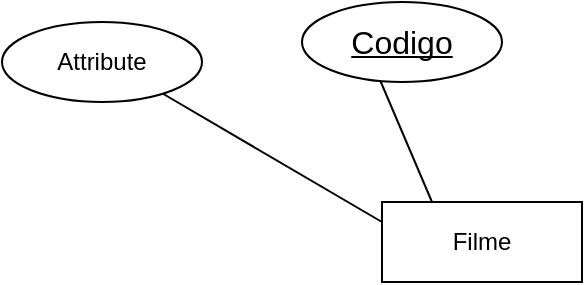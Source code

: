 <mxfile version="28.2.5">
  <diagram name="Página-1" id="I2dQohfjC5Hd8kVMXi4x">
    <mxGraphModel dx="1426" dy="785" grid="1" gridSize="10" guides="1" tooltips="1" connect="1" arrows="1" fold="1" page="1" pageScale="1" pageWidth="1654" pageHeight="2336" math="0" shadow="0">
      <root>
        <mxCell id="0" />
        <mxCell id="1" parent="0" />
        <mxCell id="1FPxHmWZ5ht5fRr-nW28-1" value="Filme" style="whiteSpace=wrap;html=1;align=center;" vertex="1" parent="1">
          <mxGeometry x="320" y="290" width="100" height="40" as="geometry" />
        </mxCell>
        <mxCell id="1FPxHmWZ5ht5fRr-nW28-2" value="" style="endArrow=none;html=1;rounded=0;entryX=0.39;entryY=0.975;entryDx=0;entryDy=0;entryPerimeter=0;exitX=0.25;exitY=0;exitDx=0;exitDy=0;" edge="1" parent="1" source="1FPxHmWZ5ht5fRr-nW28-1" target="1FPxHmWZ5ht5fRr-nW28-3">
          <mxGeometry relative="1" as="geometry">
            <mxPoint x="360" y="290" as="sourcePoint" />
            <mxPoint x="370" y="230" as="targetPoint" />
          </mxGeometry>
        </mxCell>
        <mxCell id="1FPxHmWZ5ht5fRr-nW28-3" value="&lt;span id=&quot;docs-internal-guid-ebaa7406-7fff-df21-6a28-34f55d43d8de&quot;&gt;&lt;span style=&quot;font-size: 12pt; font-family: Calibri, sans-serif; background-color: transparent; font-variant-numeric: normal; font-variant-east-asian: normal; font-variant-alternates: normal; font-variant-position: normal; font-variant-emoji: normal; text-decoration-skip-ink: none; vertical-align: baseline; white-space-collapse: preserve;&quot;&gt;Codigo&lt;/span&gt;&lt;/span&gt;" style="ellipse;whiteSpace=wrap;html=1;align=center;fontStyle=4;" vertex="1" parent="1">
          <mxGeometry x="280" y="190" width="100" height="40" as="geometry" />
        </mxCell>
        <mxCell id="1FPxHmWZ5ht5fRr-nW28-4" value="" style="endArrow=none;html=1;rounded=0;entryX=0.79;entryY=0.875;entryDx=0;entryDy=0;entryPerimeter=0;exitX=0;exitY=0.25;exitDx=0;exitDy=0;" edge="1" parent="1" target="1FPxHmWZ5ht5fRr-nW28-6" source="1FPxHmWZ5ht5fRr-nW28-1">
          <mxGeometry relative="1" as="geometry">
            <mxPoint x="245" y="280" as="sourcePoint" />
            <mxPoint x="189" y="229" as="targetPoint" />
          </mxGeometry>
        </mxCell>
        <mxCell id="1FPxHmWZ5ht5fRr-nW28-6" value="Attribute" style="ellipse;whiteSpace=wrap;html=1;align=center;" vertex="1" parent="1">
          <mxGeometry x="130" y="200" width="100" height="40" as="geometry" />
        </mxCell>
      </root>
    </mxGraphModel>
  </diagram>
</mxfile>
